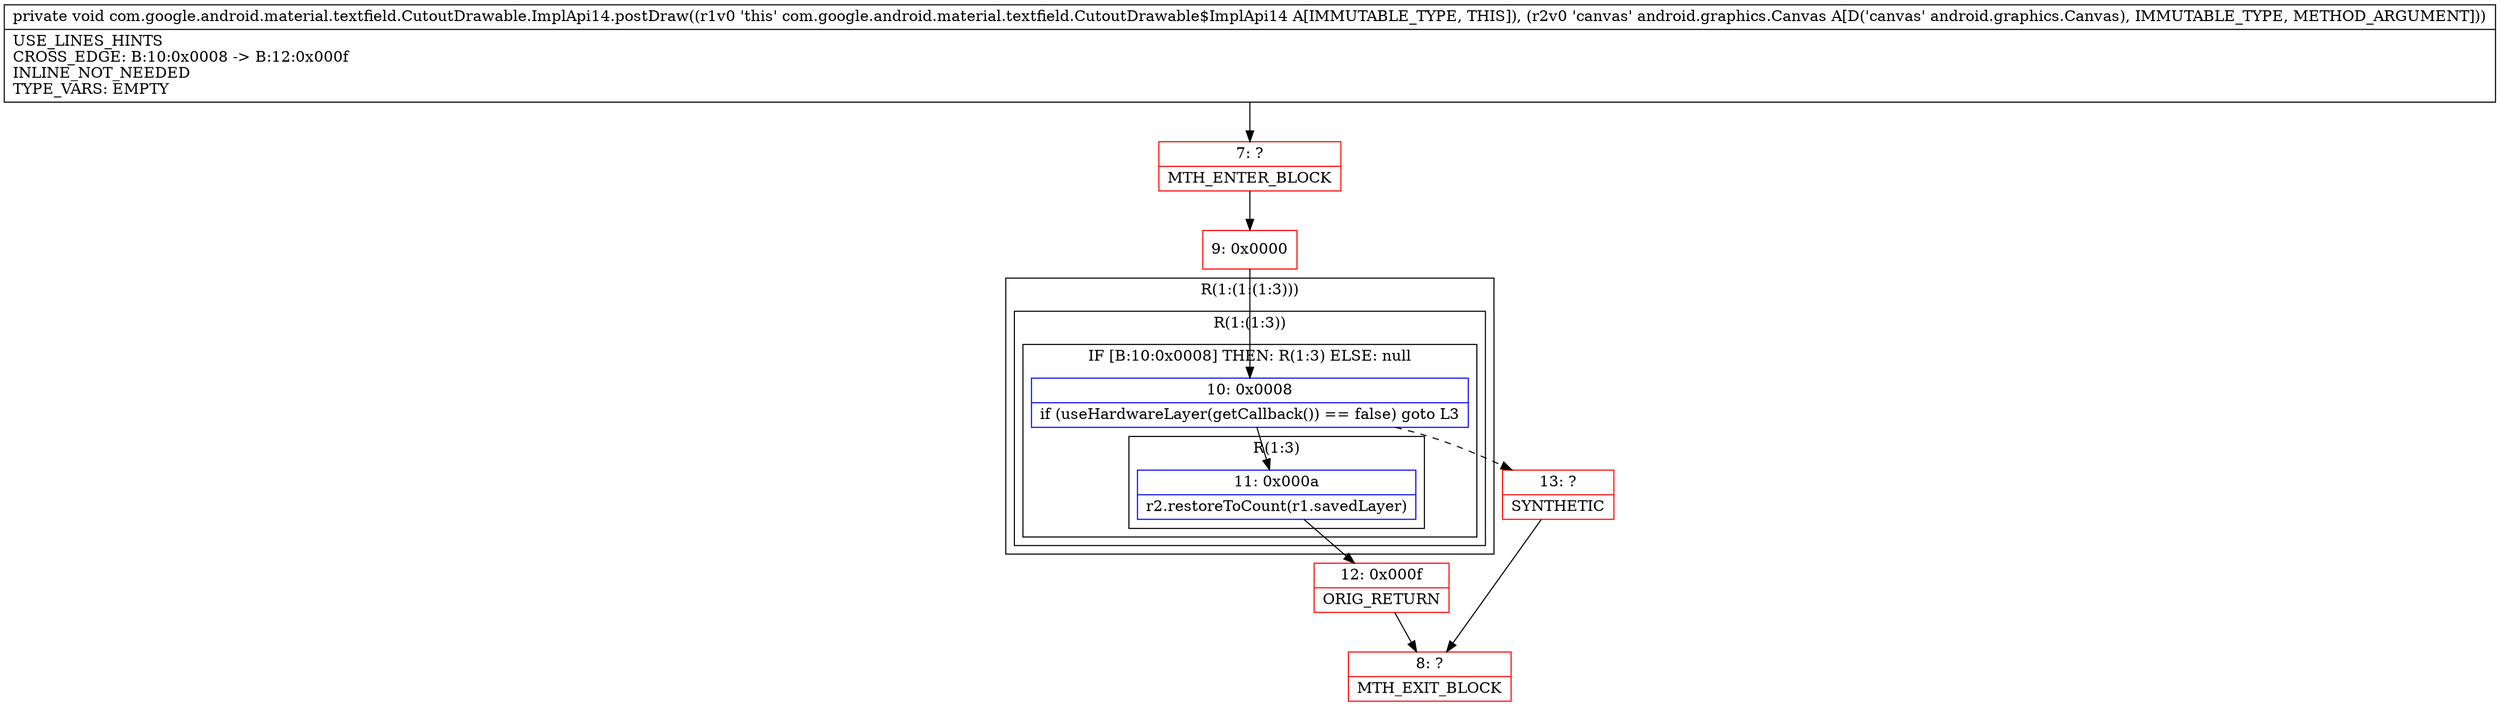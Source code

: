 digraph "CFG forcom.google.android.material.textfield.CutoutDrawable.ImplApi14.postDraw(Landroid\/graphics\/Canvas;)V" {
subgraph cluster_Region_878171814 {
label = "R(1:(1:(1:3)))";
node [shape=record,color=blue];
subgraph cluster_Region_1923387217 {
label = "R(1:(1:3))";
node [shape=record,color=blue];
subgraph cluster_IfRegion_247884336 {
label = "IF [B:10:0x0008] THEN: R(1:3) ELSE: null";
node [shape=record,color=blue];
Node_10 [shape=record,label="{10\:\ 0x0008|if (useHardwareLayer(getCallback()) == false) goto L3\l}"];
subgraph cluster_Region_362959442 {
label = "R(1:3)";
node [shape=record,color=blue];
Node_11 [shape=record,label="{11\:\ 0x000a|r2.restoreToCount(r1.savedLayer)\l}"];
}
}
}
}
Node_7 [shape=record,color=red,label="{7\:\ ?|MTH_ENTER_BLOCK\l}"];
Node_9 [shape=record,color=red,label="{9\:\ 0x0000}"];
Node_12 [shape=record,color=red,label="{12\:\ 0x000f|ORIG_RETURN\l}"];
Node_8 [shape=record,color=red,label="{8\:\ ?|MTH_EXIT_BLOCK\l}"];
Node_13 [shape=record,color=red,label="{13\:\ ?|SYNTHETIC\l}"];
MethodNode[shape=record,label="{private void com.google.android.material.textfield.CutoutDrawable.ImplApi14.postDraw((r1v0 'this' com.google.android.material.textfield.CutoutDrawable$ImplApi14 A[IMMUTABLE_TYPE, THIS]), (r2v0 'canvas' android.graphics.Canvas A[D('canvas' android.graphics.Canvas), IMMUTABLE_TYPE, METHOD_ARGUMENT]))  | USE_LINES_HINTS\lCROSS_EDGE: B:10:0x0008 \-\> B:12:0x000f\lINLINE_NOT_NEEDED\lTYPE_VARS: EMPTY\l}"];
MethodNode -> Node_7;Node_10 -> Node_11;
Node_10 -> Node_13[style=dashed];
Node_11 -> Node_12;
Node_7 -> Node_9;
Node_9 -> Node_10;
Node_12 -> Node_8;
Node_13 -> Node_8;
}

